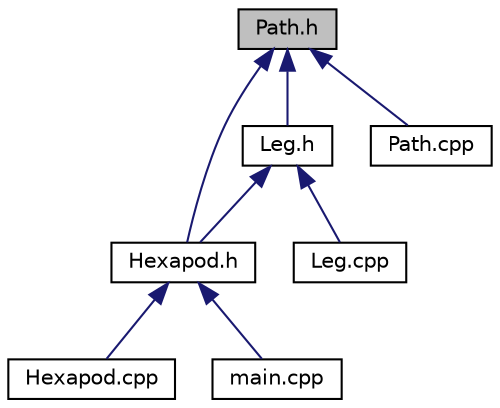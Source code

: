digraph "Path.h"
{
  edge [fontname="Helvetica",fontsize="10",labelfontname="Helvetica",labelfontsize="10"];
  node [fontname="Helvetica",fontsize="10",shape=record];
  Node5 [label="Path.h",height=0.2,width=0.4,color="black", fillcolor="grey75", style="filled", fontcolor="black"];
  Node5 -> Node6 [dir="back",color="midnightblue",fontsize="10",style="solid",fontname="Helvetica"];
  Node6 [label="Hexapod.h",height=0.2,width=0.4,color="black", fillcolor="white", style="filled",URL="$_hexapod_8h.html",tooltip="Hexapod class. "];
  Node6 -> Node7 [dir="back",color="midnightblue",fontsize="10",style="solid",fontname="Helvetica"];
  Node7 [label="Hexapod.cpp",height=0.2,width=0.4,color="black", fillcolor="white", style="filled",URL="$_hexapod_8cpp.html",tooltip="Hexapod class functions. "];
  Node6 -> Node8 [dir="back",color="midnightblue",fontsize="10",style="solid",fontname="Helvetica"];
  Node8 [label="main.cpp",height=0.2,width=0.4,color="black", fillcolor="white", style="filled",URL="$main_8cpp.html",tooltip="main function "];
  Node5 -> Node9 [dir="back",color="midnightblue",fontsize="10",style="solid",fontname="Helvetica"];
  Node9 [label="Leg.h",height=0.2,width=0.4,color="black", fillcolor="white", style="filled",URL="$_leg_8h.html",tooltip="Leg class. "];
  Node9 -> Node6 [dir="back",color="midnightblue",fontsize="10",style="solid",fontname="Helvetica"];
  Node9 -> Node10 [dir="back",color="midnightblue",fontsize="10",style="solid",fontname="Helvetica"];
  Node10 [label="Leg.cpp",height=0.2,width=0.4,color="black", fillcolor="white", style="filled",URL="$_leg_8cpp.html",tooltip="Leg class functions. "];
  Node5 -> Node11 [dir="back",color="midnightblue",fontsize="10",style="solid",fontname="Helvetica"];
  Node11 [label="Path.cpp",height=0.2,width=0.4,color="black", fillcolor="white", style="filled",URL="$_path_8cpp.html",tooltip="Path class functions. "];
}
